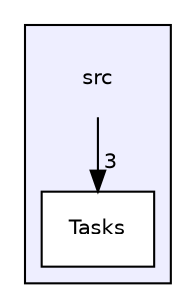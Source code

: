 digraph "src" {
  compound=true
  node [ fontsize="10", fontname="Helvetica"];
  edge [ labelfontsize="10", labelfontname="Helvetica"];
  subgraph clusterdir_68267d1309a1af8e8297ef4c3efbcdba {
    graph [ bgcolor="#eeeeff", pencolor="black", label="" URL="dir_68267d1309a1af8e8297ef4c3efbcdba.html"];
    dir_68267d1309a1af8e8297ef4c3efbcdba [shape=plaintext label="src"];
    dir_15942c16c93f90974604cc5d8cedb2cd [shape=box label="Tasks" color="black" fillcolor="white" style="filled" URL="dir_15942c16c93f90974604cc5d8cedb2cd.html"];
  }
  dir_68267d1309a1af8e8297ef4c3efbcdba->dir_15942c16c93f90974604cc5d8cedb2cd [headlabel="3", labeldistance=1.5 headhref="dir_000000_000001.html"];
}
